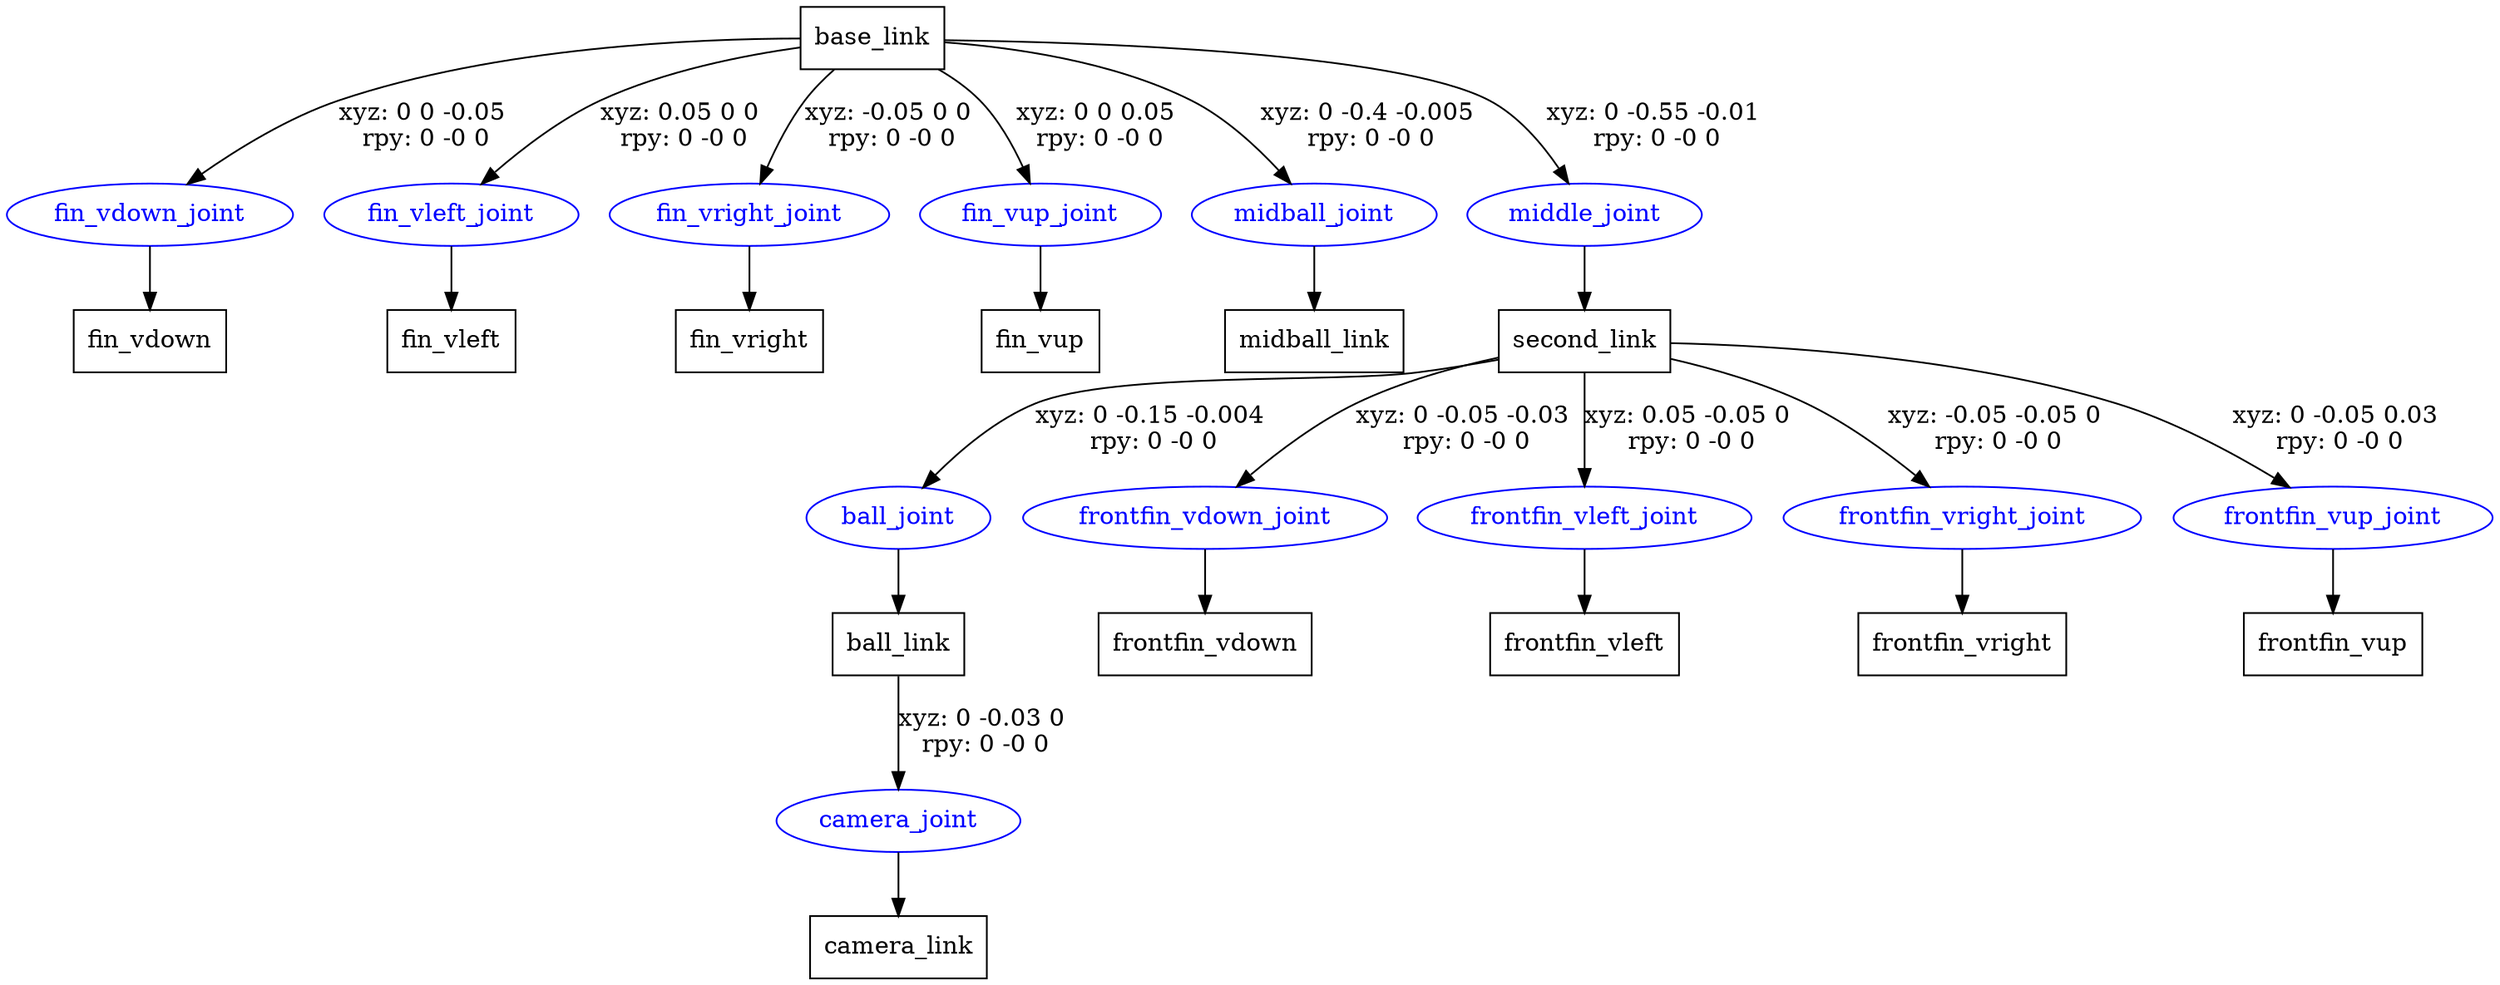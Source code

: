 digraph G {
node [shape=box];
"base_link" [label="base_link"];
"fin_vdown" [label="fin_vdown"];
"fin_vleft" [label="fin_vleft"];
"fin_vright" [label="fin_vright"];
"fin_vup" [label="fin_vup"];
"midball_link" [label="midball_link"];
"second_link" [label="second_link"];
"ball_link" [label="ball_link"];
"camera_link" [label="camera_link"];
"frontfin_vdown" [label="frontfin_vdown"];
"frontfin_vleft" [label="frontfin_vleft"];
"frontfin_vright" [label="frontfin_vright"];
"frontfin_vup" [label="frontfin_vup"];
node [shape=ellipse, color=blue, fontcolor=blue];
"base_link" -> "fin_vdown_joint" [label="xyz: 0 0 -0.05 \nrpy: 0 -0 0"]
"fin_vdown_joint" -> "fin_vdown"
"base_link" -> "fin_vleft_joint" [label="xyz: 0.05 0 0 \nrpy: 0 -0 0"]
"fin_vleft_joint" -> "fin_vleft"
"base_link" -> "fin_vright_joint" [label="xyz: -0.05 0 0 \nrpy: 0 -0 0"]
"fin_vright_joint" -> "fin_vright"
"base_link" -> "fin_vup_joint" [label="xyz: 0 0 0.05 \nrpy: 0 -0 0"]
"fin_vup_joint" -> "fin_vup"
"base_link" -> "midball_joint" [label="xyz: 0 -0.4 -0.005 \nrpy: 0 -0 0"]
"midball_joint" -> "midball_link"
"base_link" -> "middle_joint" [label="xyz: 0 -0.55 -0.01 \nrpy: 0 -0 0"]
"middle_joint" -> "second_link"
"second_link" -> "ball_joint" [label="xyz: 0 -0.15 -0.004 \nrpy: 0 -0 0"]
"ball_joint" -> "ball_link"
"ball_link" -> "camera_joint" [label="xyz: 0 -0.03 0 \nrpy: 0 -0 0"]
"camera_joint" -> "camera_link"
"second_link" -> "frontfin_vdown_joint" [label="xyz: 0 -0.05 -0.03 \nrpy: 0 -0 0"]
"frontfin_vdown_joint" -> "frontfin_vdown"
"second_link" -> "frontfin_vleft_joint" [label="xyz: 0.05 -0.05 0 \nrpy: 0 -0 0"]
"frontfin_vleft_joint" -> "frontfin_vleft"
"second_link" -> "frontfin_vright_joint" [label="xyz: -0.05 -0.05 0 \nrpy: 0 -0 0"]
"frontfin_vright_joint" -> "frontfin_vright"
"second_link" -> "frontfin_vup_joint" [label="xyz: 0 -0.05 0.03 \nrpy: 0 -0 0"]
"frontfin_vup_joint" -> "frontfin_vup"
}
